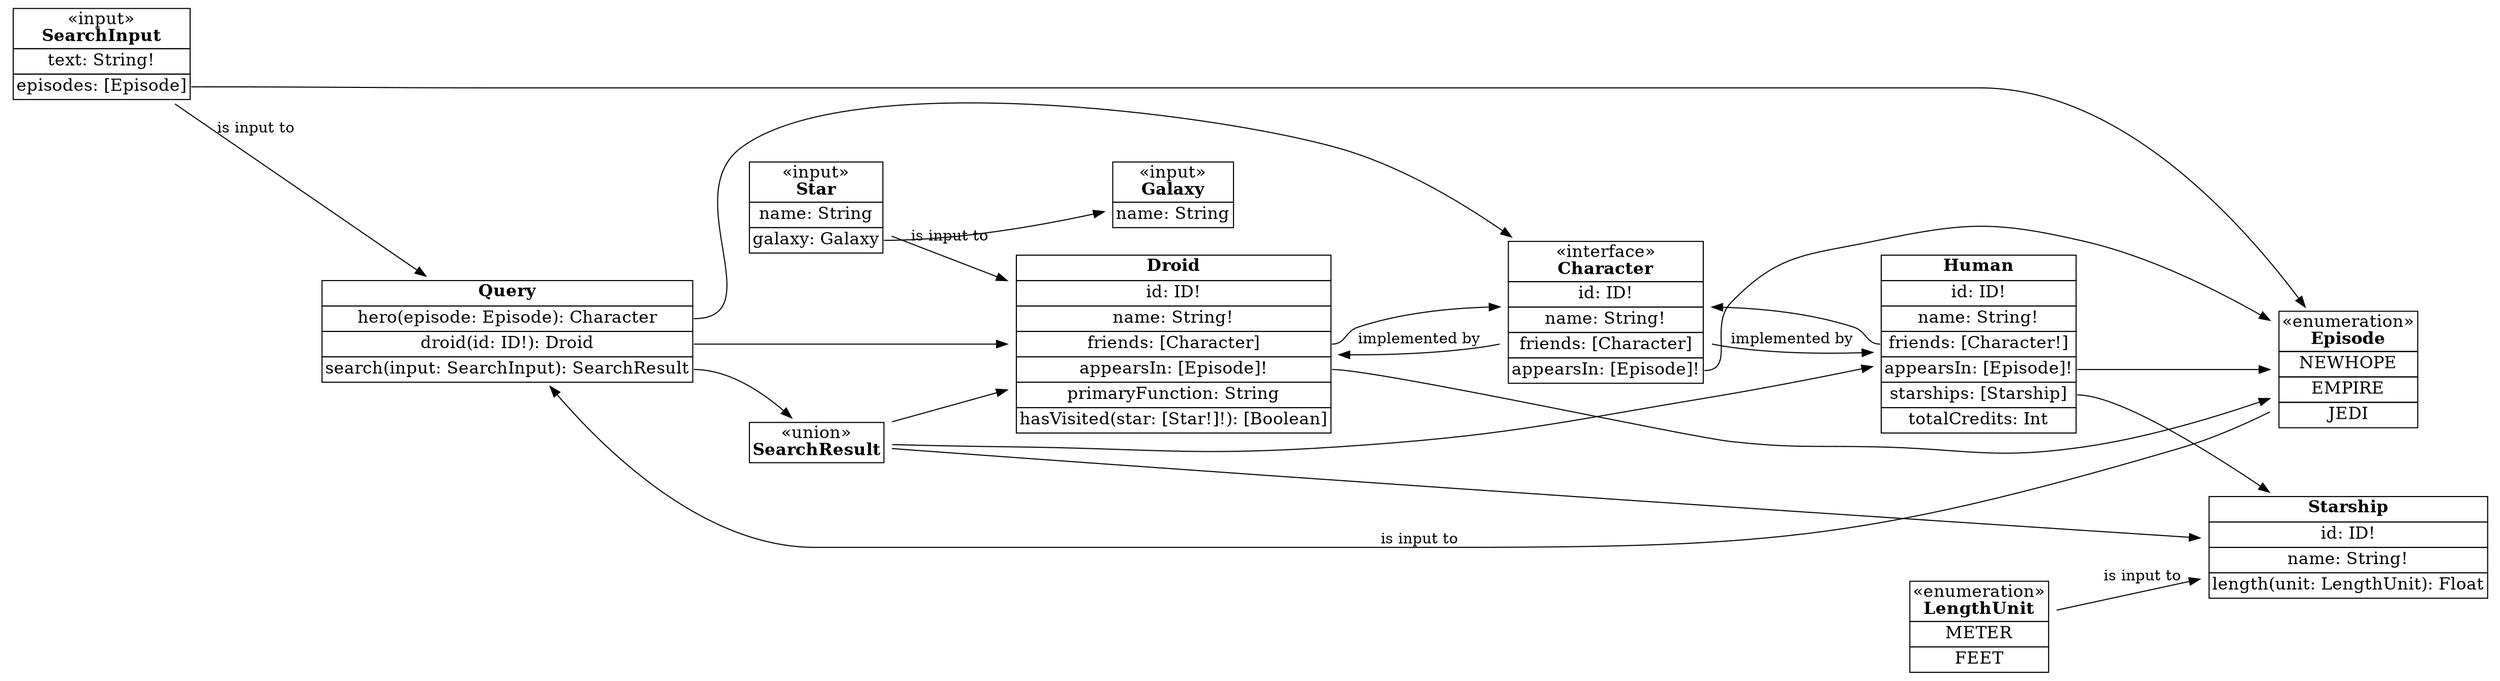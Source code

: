 digraph erd {
graph [
  rankdir = "LR"
];
node [
  fontsize = "16"
  shape = "plaintext"
];
edge [
];
"Query" [label=<<TABLE COLOR="BLACK" BORDER="0" CELLBORDER="1" CELLSPACING="0"><TR><TD PORT="__title"><FONT COLOR="BLACK"><B>Query</B></FONT></TD></TR><TR><TD ALIGN="CENTER" PORT="heroport"><FONT COLOR="BLACK">hero(episode: Episode): Character</FONT></TD></TR>,<TR><TD ALIGN="CENTER" PORT="droidport"><FONT COLOR="BLACK">droid(id: ID!): Droid</FONT></TD></TR>,<TR><TD ALIGN="CENTER" PORT="searchport"><FONT COLOR="BLACK">search(input: SearchInput): SearchResult</FONT></TD></TR></TABLE>>];
"Droid" [label=<<TABLE COLOR="BLACK" BORDER="0" CELLBORDER="1" CELLSPACING="0"><TR><TD PORT="__title"><FONT COLOR="BLACK"><B>Droid</B></FONT></TD></TR><TR><TD ALIGN="CENTER" PORT="idport"><FONT COLOR="BLACK">id: ID!</FONT></TD></TR>,<TR><TD ALIGN="CENTER" PORT="nameport"><FONT COLOR="BLACK">name: String!</FONT></TD></TR>,<TR><TD ALIGN="CENTER" PORT="friendsport"><FONT COLOR="BLACK">friends: [Character]</FONT></TD></TR>,<TR><TD ALIGN="CENTER" PORT="appearsInport"><FONT COLOR="BLACK">appearsIn: [Episode]!</FONT></TD></TR>,<TR><TD ALIGN="CENTER" PORT="primaryFunctionport"><FONT COLOR="BLACK">primaryFunction: String</FONT></TD></TR>,<TR><TD ALIGN="CENTER" PORT="hasVisitedport"><FONT COLOR="BLACK">hasVisited(star: [Star!]!): [Boolean]</FONT></TD></TR></TABLE>>];
"Human" [label=<<TABLE COLOR="BLACK" BORDER="0" CELLBORDER="1" CELLSPACING="0"><TR><TD PORT="__title"><FONT COLOR="BLACK"><B>Human</B></FONT></TD></TR><TR><TD ALIGN="CENTER" PORT="idport"><FONT COLOR="BLACK">id: ID!</FONT></TD></TR>,<TR><TD ALIGN="CENTER" PORT="nameport"><FONT COLOR="BLACK">name: String!</FONT></TD></TR>,<TR><TD ALIGN="CENTER" PORT="friendsport"><FONT COLOR="BLACK">friends: [Character!]</FONT></TD></TR>,<TR><TD ALIGN="CENTER" PORT="appearsInport"><FONT COLOR="BLACK">appearsIn: [Episode]!</FONT></TD></TR>,<TR><TD ALIGN="CENTER" PORT="starshipsport"><FONT COLOR="BLACK">starships: [Starship]</FONT></TD></TR>,<TR><TD ALIGN="CENTER" PORT="totalCreditsport"><FONT COLOR="BLACK">totalCredits: Int</FONT></TD></TR></TABLE>>];
"Starship" [label=<<TABLE COLOR="BLACK" BORDER="0" CELLBORDER="1" CELLSPACING="0"><TR><TD PORT="__title"><FONT COLOR="BLACK"><B>Starship</B></FONT></TD></TR><TR><TD ALIGN="CENTER" PORT="idport"><FONT COLOR="BLACK">id: ID!</FONT></TD></TR>,<TR><TD ALIGN="CENTER" PORT="nameport"><FONT COLOR="BLACK">name: String!</FONT></TD></TR>,<TR><TD ALIGN="CENTER" PORT="lengthport"><FONT COLOR="BLACK">length(unit: LengthUnit): Float</FONT></TD></TR></TABLE>>];

"Episode" [label=<<TABLE COLOR="BLACK" BORDER="0" CELLBORDER="1" CELLSPACING="0"><TR><TD PORT="__title"><FONT COLOR="BLACK">&laquo;enumeration&raquo;<BR/><B>Episode</B></FONT></TD></TR><TR><TD ALIGN="CENTER" PORT="NEWHOPEport"><FONT COLOR="BLACK">NEWHOPE</FONT></TD></TR>,<TR><TD ALIGN="CENTER" PORT="EMPIREport"><FONT COLOR="BLACK">EMPIRE</FONT></TD></TR>,<TR><TD ALIGN="CENTER" PORT="JEDIport"><FONT COLOR="BLACK">JEDI</FONT></TD></TR></TABLE>>];
"LengthUnit" [label=<<TABLE COLOR="BLACK" BORDER="0" CELLBORDER="1" CELLSPACING="0"><TR><TD PORT="__title"><FONT COLOR="BLACK">&laquo;enumeration&raquo;<BR/><B>LengthUnit</B></FONT></TD></TR><TR><TD ALIGN="CENTER" PORT="METERport"><FONT COLOR="BLACK">METER</FONT></TD></TR>,<TR><TD ALIGN="CENTER" PORT="FEETport"><FONT COLOR="BLACK">FEET</FONT></TD></TR></TABLE>>];

"Character" [label=<<TABLE COLOR="BLACK" BORDER="0" CELLBORDER="1" CELLSPACING="0"><TR><TD PORT="__title"><FONT COLOR="BLACK">&laquo;interface&raquo;<BR/><B>Character</B></FONT></TD></TR><TR><TD ALIGN="CENTER" PORT="idport"><FONT COLOR="BLACK">id: ID!</FONT></TD></TR>,<TR><TD ALIGN="CENTER" PORT="nameport"><FONT COLOR="BLACK">name: String!</FONT></TD></TR>,<TR><TD ALIGN="CENTER" PORT="friendsport"><FONT COLOR="BLACK">friends: [Character]</FONT></TD></TR>,<TR><TD ALIGN="CENTER" PORT="appearsInport"><FONT COLOR="BLACK">appearsIn: [Episode]!</FONT></TD></TR></TABLE>>];

"Star" [label=<<TABLE COLOR="BLACK" BORDER="0" CELLBORDER="1" CELLSPACING="0"><TR><TD PORT="__title"><FONT COLOR="BLACK">&laquo;input&raquo;<BR/><B>Star</B></FONT></TD></TR><TR><TD ALIGN="CENTER" PORT="nameport"><FONT COLOR="BLACK">name: String</FONT></TD></TR>,<TR><TD ALIGN="CENTER" PORT="galaxyport"><FONT COLOR="BLACK">galaxy: Galaxy</FONT></TD></TR></TABLE>>];
"Galaxy" [label=<<TABLE COLOR="BLACK" BORDER="0" CELLBORDER="1" CELLSPACING="0"><TR><TD PORT="__title"><FONT COLOR="BLACK">&laquo;input&raquo;<BR/><B>Galaxy</B></FONT></TD></TR><TR><TD ALIGN="CENTER" PORT="nameport"><FONT COLOR="BLACK">name: String</FONT></TD></TR></TABLE>>];
"SearchInput" [label=<<TABLE COLOR="BLACK" BORDER="0" CELLBORDER="1" CELLSPACING="0"><TR><TD PORT="__title"><FONT COLOR="BLACK">&laquo;input&raquo;<BR/><B>SearchInput</B></FONT></TD></TR><TR><TD ALIGN="CENTER" PORT="textport"><FONT COLOR="BLACK">text: String!</FONT></TD></TR>,<TR><TD ALIGN="CENTER" PORT="episodesport"><FONT COLOR="BLACK">episodes: [Episode]</FONT></TD></TR></TABLE>>];

"SearchResult" [label=<<TABLE COLOR="BLACK" BORDER="0" CELLBORDER="1" CELLSPACING="0"><TR><TD PORT="__title"><FONT COLOR="BLACK">&laquo;union&raquo;<BR/><B>SearchResult</B></FONT></TD></TR></TABLE>>];



"Query":heroport -> "Character" [color="BLACK" fontcolor="BLACK"];
"Episode" -> "Query" [color="BLACK" fontcolor="BLACK" label="is input to"];
"Query":droidport -> "Droid" [color="BLACK" fontcolor="BLACK"];
"Query":searchport -> "SearchResult" [color="BLACK" fontcolor="BLACK"];
"SearchInput" -> "Query" [color="BLACK" fontcolor="BLACK" label="is input to"];
"Droid":friendsport -> "Character" [color="BLACK" fontcolor="BLACK"];
"Droid":appearsInport -> "Episode" [color="BLACK" fontcolor="BLACK"];
"Star" -> "Droid" [color="BLACK" fontcolor="BLACK" label="is input to"];
"Human":friendsport -> "Character" [color="BLACK" fontcolor="BLACK"];
"Human":appearsInport -> "Episode" [color="BLACK" fontcolor="BLACK"];
"Human":starshipsport -> "Starship" [color="BLACK" fontcolor="BLACK"];
"LengthUnit" -> "Starship" [color="BLACK" fontcolor="BLACK" label="is input to"];
"Character":appearsInport -> "Episode" [color="BLACK" fontcolor="BLACK"];
"Character" -> "Droid" [color="BLACK" fontcolor="BLACK" label="implemented by"];
"Character" -> "Human" [color="BLACK" fontcolor="BLACK" label="implemented by"];
"Star":galaxyport -> "Galaxy" [color="BLACK" fontcolor="BLACK"];
"SearchInput":episodesport -> "Episode" [color="BLACK" fontcolor="BLACK"];
"SearchResult" -> "Human" [color="BLACK" fontcolor="BLACK"];
"SearchResult" -> "Droid" [color="BLACK" fontcolor="BLACK"];
"SearchResult" -> "Starship" [color="BLACK" fontcolor="BLACK"];


}
